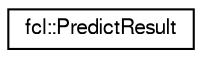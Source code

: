 digraph "Graphical Class Hierarchy"
{
  edge [fontname="FreeSans",fontsize="10",labelfontname="FreeSans",labelfontsize="10"];
  node [fontname="FreeSans",fontsize="10",shape=record];
  rankdir="LR";
  Node1 [label="fcl::PredictResult",height=0.2,width=0.4,color="black", fillcolor="white", style="filled",URL="$a00148.html"];
}
